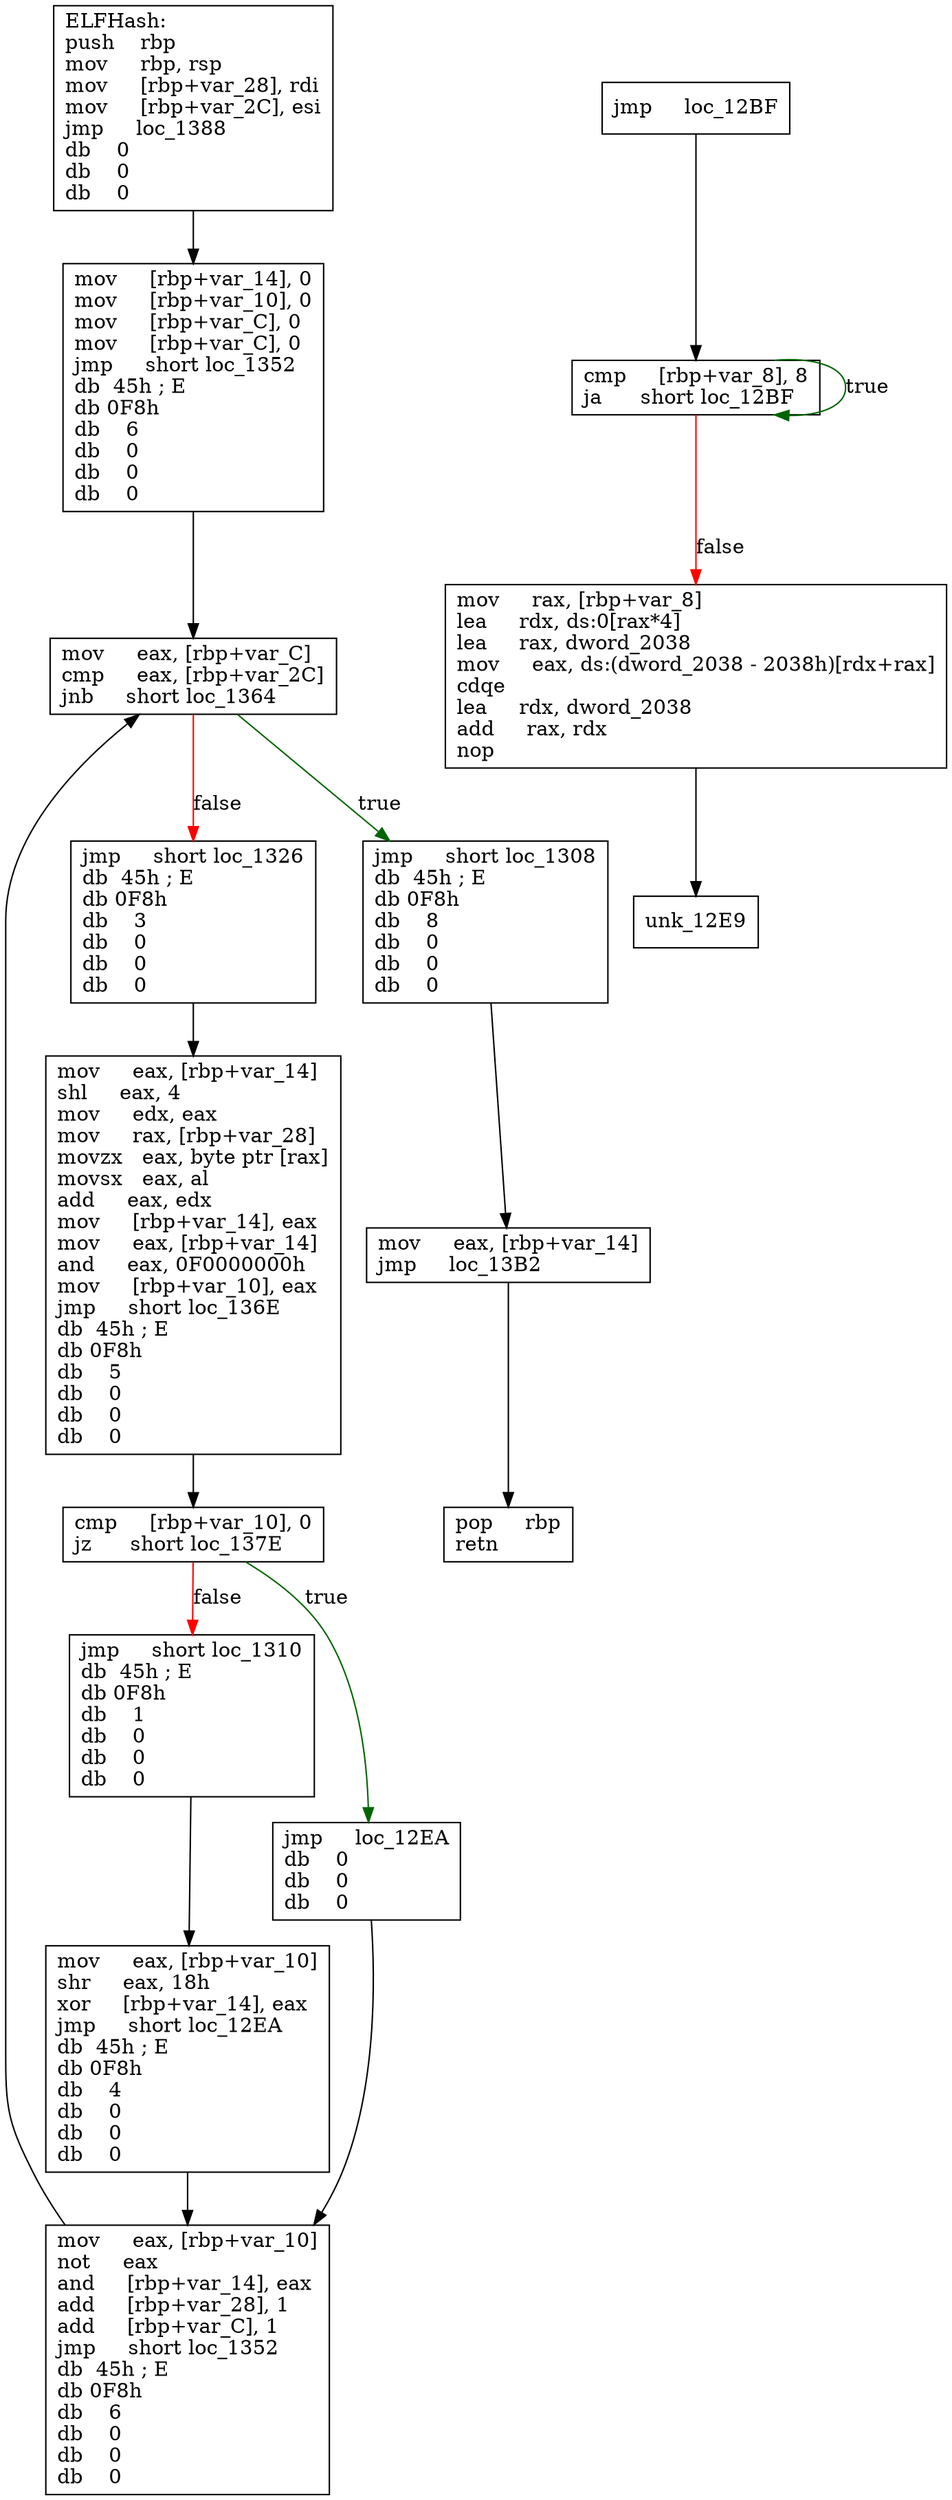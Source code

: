 digraph "ELFHash" {
	graph [
	];
	node [
		shape = "box"
	];
	edge [
	];
	"0" [
		label = "ELFHash:\lpush    rbp\lmov     rbp, rsp\lmov     [rbp+var_28], rdi\lmov     [rbp+var_2C], esi\ljmp     loc_1388\ldb    0\ldb    0\ldb    0\l"
	];
	"1" [
		label = "cmp     [rbp+var_8], 8\lja      short loc_12BF\l"
	];
	"2" [
		label = "mov     rax, [rbp+var_8]\llea     rdx, ds:0[rax*4]\llea     rax, dword_2038\lmov     eax, ds:(dword_2038 - 2038h)[rdx+rax]\lcdqe\llea     rdx, dword_2038\ladd     rax, rdx\lnop\l"
	];
	"3" [
		label = "mov     eax, [rbp+var_10]\lnot     eax\land     [rbp+var_14], eax\ladd     [rbp+var_28], 1\ladd     [rbp+var_C], 1\ljmp     short loc_1352\ldb  45h ; E\ldb 0F8h\ldb    6\ldb    0\ldb    0\ldb    0\l"
	];
	"4" [
		label = "mov     eax, [rbp+var_14]\ljmp     loc_13B2\l"
	];
	"5" [
		label = "mov     eax, [rbp+var_10]\lshr     eax, 18h\lxor     [rbp+var_14], eax\ljmp     short loc_12EA\ldb  45h ; E\ldb 0F8h\ldb    4\ldb    0\ldb    0\ldb    0\l"
	];
	"6" [
		label = "mov     eax, [rbp+var_14]\lshl     eax, 4\lmov     edx, eax\lmov     rax, [rbp+var_28]\lmovzx   eax, byte ptr [rax]\lmovsx   eax, al\ladd     eax, edx\lmov     [rbp+var_14], eax\lmov     eax, [rbp+var_14]\land     eax, 0F0000000h\lmov     [rbp+var_10], eax\ljmp     short loc_136E\ldb  45h ; E\ldb 0F8h\ldb    5\ldb    0\ldb    0\ldb    0\l"
	];
	"7" [
		label = "mov     eax, [rbp+var_C]\lcmp     eax, [rbp+var_2C]\ljnb     short loc_1364\l"
	];
	"8" [
		label = "jmp     short loc_1326\ldb  45h ; E\ldb 0F8h\ldb    3\ldb    0\ldb    0\ldb    0\l"
	];
	"9" [
		label = "jmp     short loc_1308\ldb  45h ; E\ldb 0F8h\ldb    8\ldb    0\ldb    0\ldb    0\l"
	];
	"10" [
		label = "cmp     [rbp+var_10], 0\ljz      short loc_137E\l"
	];
	"11" [
		label = "jmp     short loc_1310\ldb  45h ; E\ldb 0F8h\ldb    1\ldb    0\ldb    0\ldb    0\l"
	];
	"12" [
		label = "jmp     loc_12EA\ldb    0\ldb    0\ldb    0\l"
	];
	"13" [
		label = "mov     [rbp+var_14], 0\lmov     [rbp+var_10], 0\lmov     [rbp+var_C], 0\lmov     [rbp+var_C], 0\ljmp     short loc_1352\ldb  45h ; E\ldb 0F8h\ldb    6\ldb    0\ldb    0\ldb    0\l"
	];
	"14" [
		label = "jmp     loc_12BF\l"
	];
	"15" [
		label = "pop     rbp\lretn\l"
	];
	"16" [
		label = "unk_12E9\l"
	];
// node 0
	"0" -> "13" [ ];
// node 1
	"1" -> "2" [ label = "false", color = red ];
	"1" -> "1" [ label = "true", color = darkgreen ];
// node 2
	"2" -> "16" [ ];
// node 3
	"3" -> "7" [ ];
// node 4
	"4" -> "15" [ ];
// node 5
	"5" -> "3" [ ];
// node 6
	"6" -> "10" [ ];
// node 7
	"7" -> "8" [ label = "false", color = red ];
	"7" -> "9" [ label = "true", color = darkgreen ];
// node 8
	"8" -> "6" [ ];
// node 9
	"9" -> "4" [ ];
// node 10
	"10" -> "11" [ label = "false", color = red ];
	"10" -> "12" [ label = "true", color = darkgreen ];
// node 11
	"11" -> "5" [ ];
// node 12
	"12" -> "3" [ ];
// node 13
	"13" -> "7" [ ];
// node 14
	"14" -> "1" [ ];
// node 15
// node 16
}
